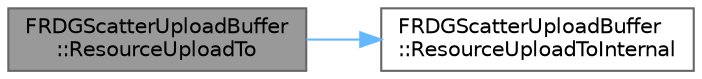 digraph "FRDGScatterUploadBuffer::ResourceUploadTo"
{
 // INTERACTIVE_SVG=YES
 // LATEX_PDF_SIZE
  bgcolor="transparent";
  edge [fontname=Helvetica,fontsize=10,labelfontname=Helvetica,labelfontsize=10];
  node [fontname=Helvetica,fontsize=10,shape=box,height=0.2,width=0.4];
  rankdir="LR";
  Node1 [id="Node000001",label="FRDGScatterUploadBuffer\l::ResourceUploadTo",height=0.2,width=0.4,color="gray40", fillcolor="grey60", style="filled", fontcolor="black",tooltip=" "];
  Node1 -> Node2 [id="edge1_Node000001_Node000002",color="steelblue1",style="solid",tooltip=" "];
  Node2 [id="Node000002",label="FRDGScatterUploadBuffer\l::ResourceUploadToInternal",height=0.2,width=0.4,color="grey40", fillcolor="white", style="filled",URL="$db/d33/classFRDGScatterUploadBuffer.html#a5a67072931a4d39ae372346b4d200f79",tooltip=" "];
}
